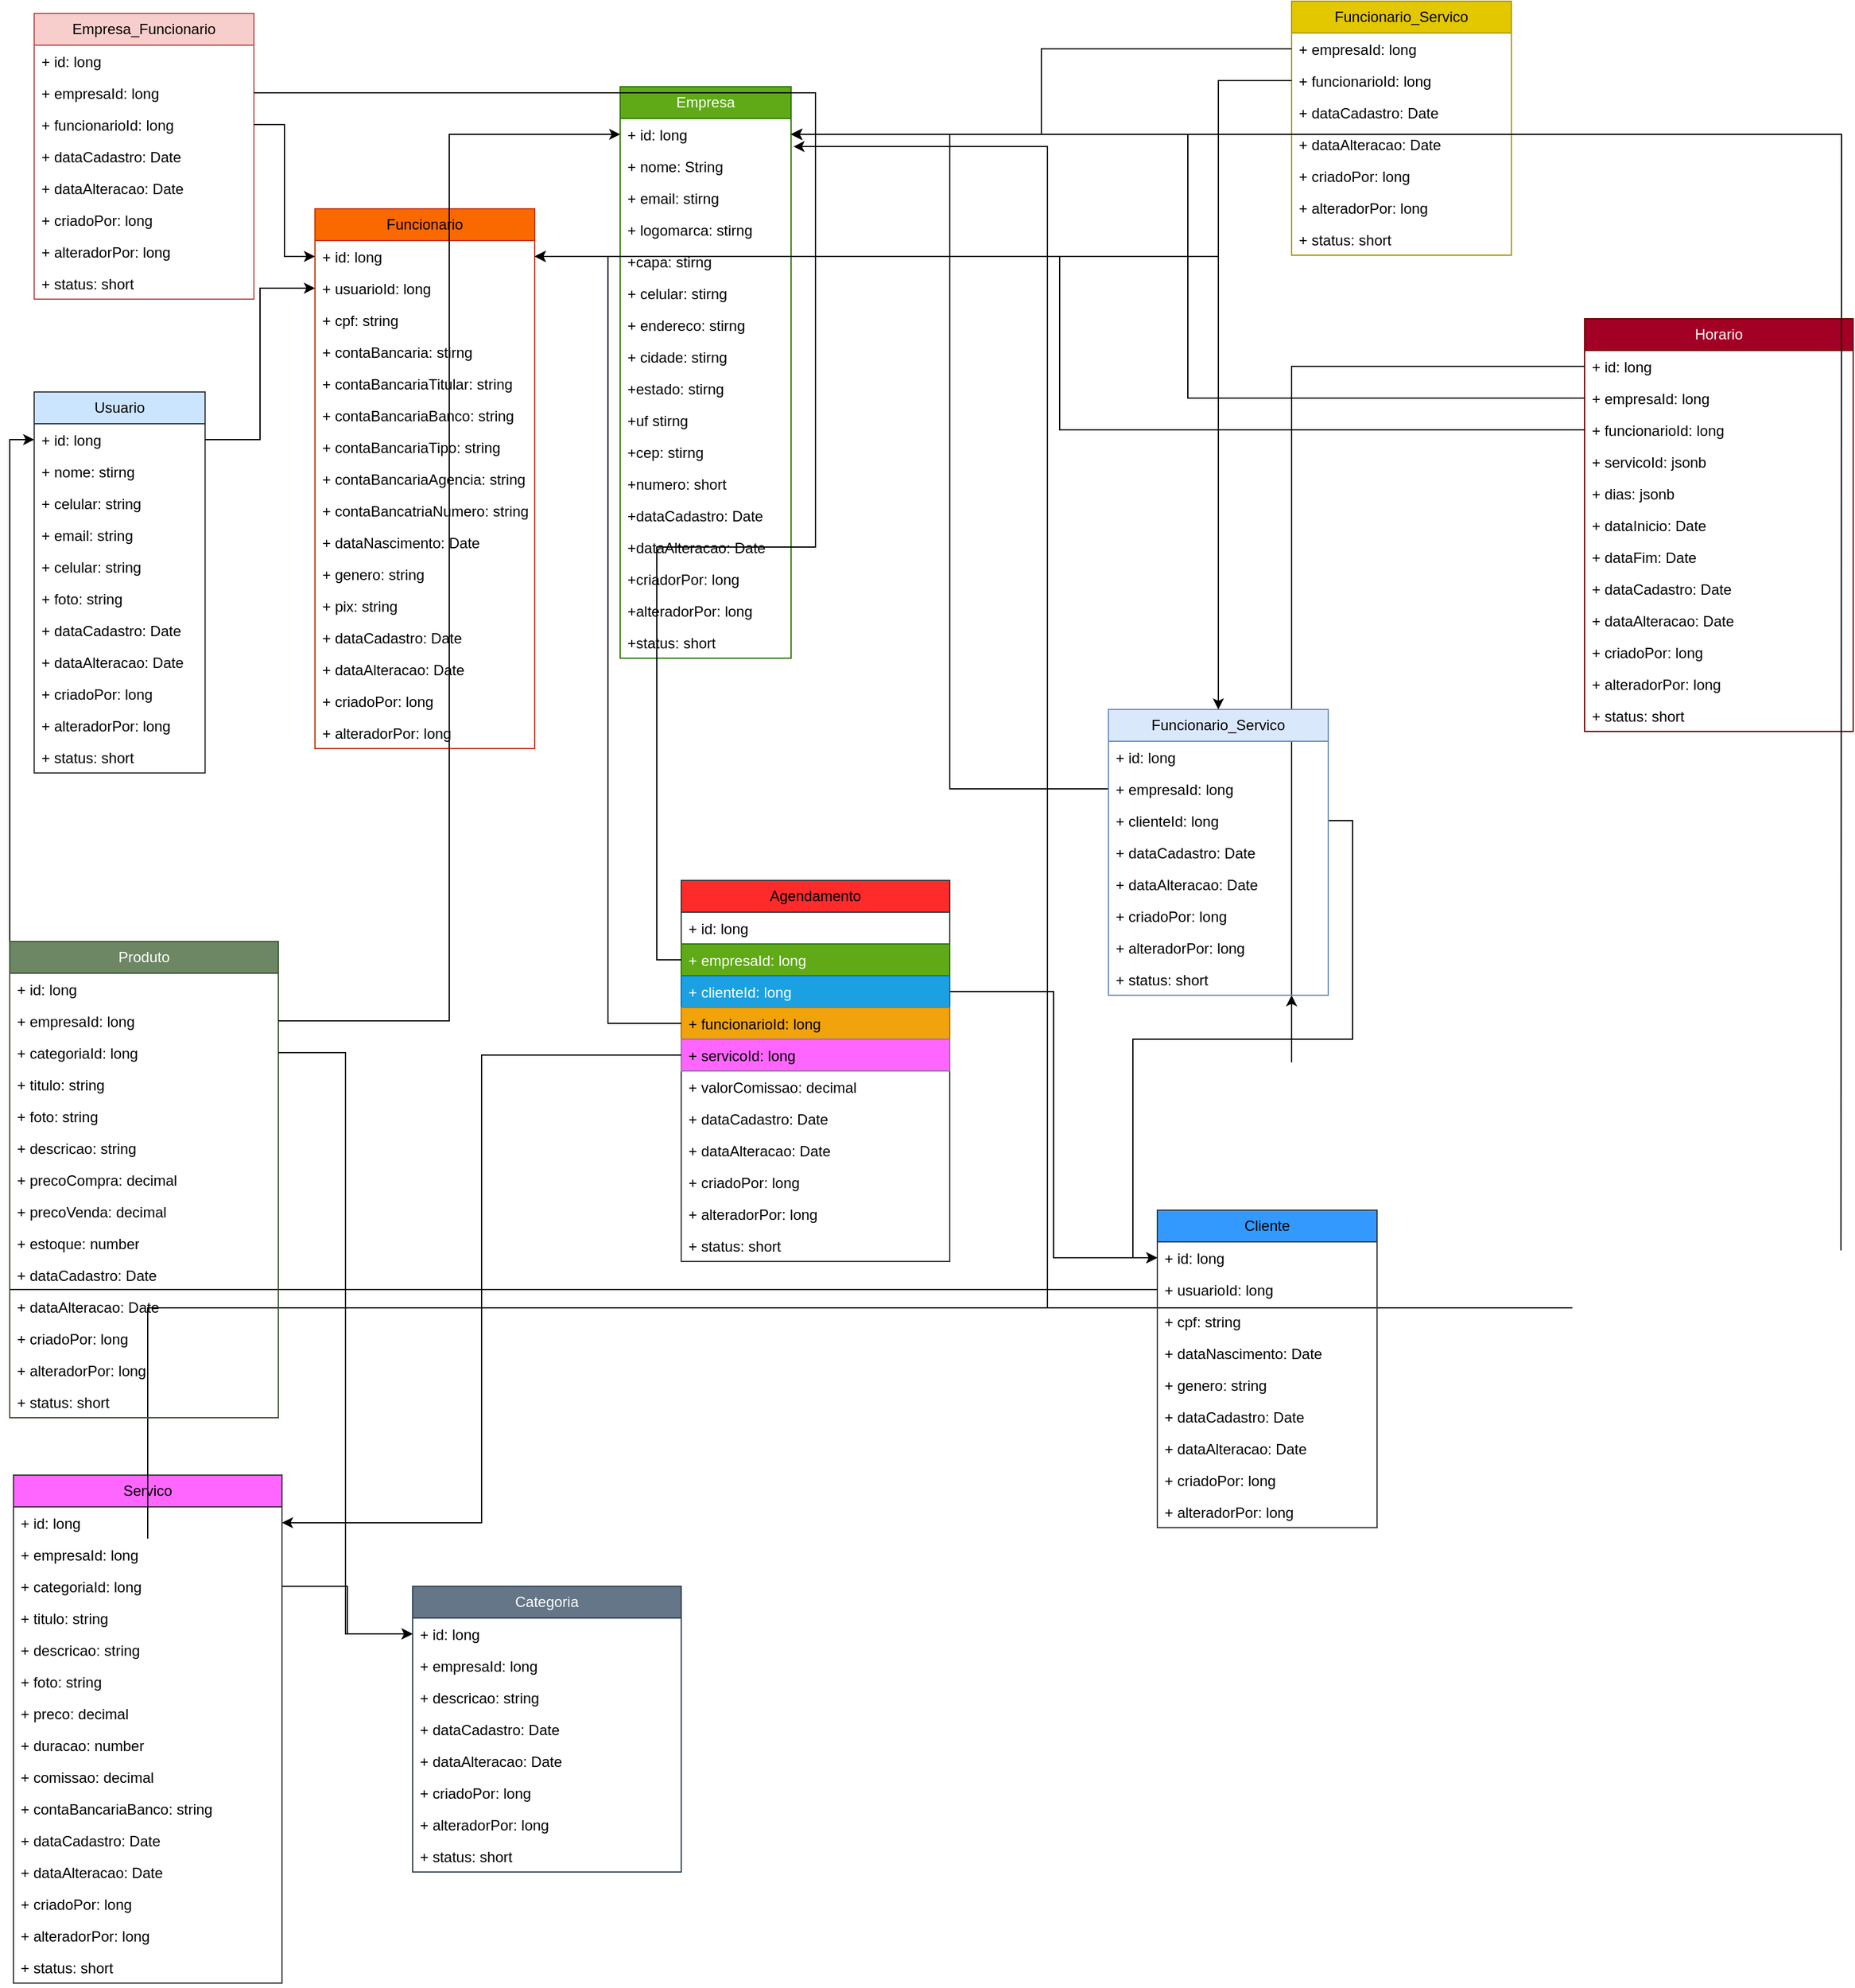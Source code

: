 <mxfile version="24.7.6">
  <diagram name="Página-1" id="XXt5jo8fjW2HpwsutsX3">
    <mxGraphModel dx="4022" dy="2494" grid="1" gridSize="10" guides="1" tooltips="1" connect="1" arrows="1" fold="1" page="1" pageScale="1" pageWidth="827" pageHeight="1169" math="0" shadow="0">
      <root>
        <mxCell id="0" />
        <mxCell id="1" parent="0" />
        <mxCell id="HWtut3ZIkHQCooh8XRnG-1" value="Empresa" style="swimlane;fontStyle=0;childLayout=stackLayout;horizontal=1;startSize=26;fillColor=#60a917;horizontalStack=0;resizeParent=1;resizeParentMax=0;resizeLast=0;collapsible=1;marginBottom=0;whiteSpace=wrap;html=1;strokeColor=#2D7600;fontColor=#ffffff;" vertex="1" parent="1">
          <mxGeometry x="-330" y="-280" width="140" height="468" as="geometry" />
        </mxCell>
        <mxCell id="HWtut3ZIkHQCooh8XRnG-2" value="+ id: long" style="text;strokeColor=none;fillColor=none;align=left;verticalAlign=top;spacingLeft=4;spacingRight=4;overflow=hidden;rotatable=0;points=[[0,0.5],[1,0.5]];portConstraint=eastwest;whiteSpace=wrap;html=1;" vertex="1" parent="HWtut3ZIkHQCooh8XRnG-1">
          <mxGeometry y="26" width="140" height="26" as="geometry" />
        </mxCell>
        <mxCell id="HWtut3ZIkHQCooh8XRnG-3" value="+ nome: String" style="text;strokeColor=none;fillColor=none;align=left;verticalAlign=top;spacingLeft=4;spacingRight=4;overflow=hidden;rotatable=0;points=[[0,0.5],[1,0.5]];portConstraint=eastwest;whiteSpace=wrap;html=1;" vertex="1" parent="HWtut3ZIkHQCooh8XRnG-1">
          <mxGeometry y="52" width="140" height="26" as="geometry" />
        </mxCell>
        <mxCell id="HWtut3ZIkHQCooh8XRnG-4" value="+ email: stirng" style="text;strokeColor=none;fillColor=none;align=left;verticalAlign=top;spacingLeft=4;spacingRight=4;overflow=hidden;rotatable=0;points=[[0,0.5],[1,0.5]];portConstraint=eastwest;whiteSpace=wrap;html=1;" vertex="1" parent="HWtut3ZIkHQCooh8XRnG-1">
          <mxGeometry y="78" width="140" height="26" as="geometry" />
        </mxCell>
        <mxCell id="HWtut3ZIkHQCooh8XRnG-5" value="+ logomarca: stirng" style="text;strokeColor=none;fillColor=none;align=left;verticalAlign=top;spacingLeft=4;spacingRight=4;overflow=hidden;rotatable=0;points=[[0,0.5],[1,0.5]];portConstraint=eastwest;whiteSpace=wrap;html=1;" vertex="1" parent="HWtut3ZIkHQCooh8XRnG-1">
          <mxGeometry y="104" width="140" height="26" as="geometry" />
        </mxCell>
        <mxCell id="HWtut3ZIkHQCooh8XRnG-14" value="+capa: stirng" style="text;strokeColor=none;fillColor=none;align=left;verticalAlign=top;spacingLeft=4;spacingRight=4;overflow=hidden;rotatable=0;points=[[0,0.5],[1,0.5]];portConstraint=eastwest;whiteSpace=wrap;html=1;" vertex="1" parent="HWtut3ZIkHQCooh8XRnG-1">
          <mxGeometry y="130" width="140" height="26" as="geometry" />
        </mxCell>
        <mxCell id="HWtut3ZIkHQCooh8XRnG-6" value="+ celular: stirng" style="text;strokeColor=none;fillColor=none;align=left;verticalAlign=top;spacingLeft=4;spacingRight=4;overflow=hidden;rotatable=0;points=[[0,0.5],[1,0.5]];portConstraint=eastwest;whiteSpace=wrap;html=1;" vertex="1" parent="HWtut3ZIkHQCooh8XRnG-1">
          <mxGeometry y="156" width="140" height="26" as="geometry" />
        </mxCell>
        <mxCell id="HWtut3ZIkHQCooh8XRnG-7" value="+ endereco: stirng" style="text;strokeColor=none;fillColor=none;align=left;verticalAlign=top;spacingLeft=4;spacingRight=4;overflow=hidden;rotatable=0;points=[[0,0.5],[1,0.5]];portConstraint=eastwest;whiteSpace=wrap;html=1;" vertex="1" parent="HWtut3ZIkHQCooh8XRnG-1">
          <mxGeometry y="182" width="140" height="26" as="geometry" />
        </mxCell>
        <mxCell id="HWtut3ZIkHQCooh8XRnG-8" value="+ cidade: stirng" style="text;strokeColor=none;fillColor=none;align=left;verticalAlign=top;spacingLeft=4;spacingRight=4;overflow=hidden;rotatable=0;points=[[0,0.5],[1,0.5]];portConstraint=eastwest;whiteSpace=wrap;html=1;" vertex="1" parent="HWtut3ZIkHQCooh8XRnG-1">
          <mxGeometry y="208" width="140" height="26" as="geometry" />
        </mxCell>
        <mxCell id="HWtut3ZIkHQCooh8XRnG-9" value="+estado: stirng" style="text;strokeColor=none;fillColor=none;align=left;verticalAlign=top;spacingLeft=4;spacingRight=4;overflow=hidden;rotatable=0;points=[[0,0.5],[1,0.5]];portConstraint=eastwest;whiteSpace=wrap;html=1;" vertex="1" parent="HWtut3ZIkHQCooh8XRnG-1">
          <mxGeometry y="234" width="140" height="26" as="geometry" />
        </mxCell>
        <mxCell id="HWtut3ZIkHQCooh8XRnG-10" value="+uf&amp;nbsp;stirng" style="text;strokeColor=none;fillColor=none;align=left;verticalAlign=top;spacingLeft=4;spacingRight=4;overflow=hidden;rotatable=0;points=[[0,0.5],[1,0.5]];portConstraint=eastwest;whiteSpace=wrap;html=1;" vertex="1" parent="HWtut3ZIkHQCooh8XRnG-1">
          <mxGeometry y="260" width="140" height="26" as="geometry" />
        </mxCell>
        <mxCell id="HWtut3ZIkHQCooh8XRnG-11" value="+cep:&amp;nbsp;stirng" style="text;strokeColor=none;fillColor=none;align=left;verticalAlign=top;spacingLeft=4;spacingRight=4;overflow=hidden;rotatable=0;points=[[0,0.5],[1,0.5]];portConstraint=eastwest;whiteSpace=wrap;html=1;" vertex="1" parent="HWtut3ZIkHQCooh8XRnG-1">
          <mxGeometry y="286" width="140" height="26" as="geometry" />
        </mxCell>
        <mxCell id="HWtut3ZIkHQCooh8XRnG-12" value="+numero: short" style="text;strokeColor=none;fillColor=none;align=left;verticalAlign=top;spacingLeft=4;spacingRight=4;overflow=hidden;rotatable=0;points=[[0,0.5],[1,0.5]];portConstraint=eastwest;whiteSpace=wrap;html=1;" vertex="1" parent="HWtut3ZIkHQCooh8XRnG-1">
          <mxGeometry y="312" width="140" height="26" as="geometry" />
        </mxCell>
        <mxCell id="HWtut3ZIkHQCooh8XRnG-13" value="+dataCadastro: Date" style="text;strokeColor=none;fillColor=none;align=left;verticalAlign=top;spacingLeft=4;spacingRight=4;overflow=hidden;rotatable=0;points=[[0,0.5],[1,0.5]];portConstraint=eastwest;whiteSpace=wrap;html=1;" vertex="1" parent="HWtut3ZIkHQCooh8XRnG-1">
          <mxGeometry y="338" width="140" height="26" as="geometry" />
        </mxCell>
        <mxCell id="HWtut3ZIkHQCooh8XRnG-33" value="+dataAlteracao: Date" style="text;strokeColor=none;fillColor=none;align=left;verticalAlign=top;spacingLeft=4;spacingRight=4;overflow=hidden;rotatable=0;points=[[0,0.5],[1,0.5]];portConstraint=eastwest;whiteSpace=wrap;html=1;" vertex="1" parent="HWtut3ZIkHQCooh8XRnG-1">
          <mxGeometry y="364" width="140" height="26" as="geometry" />
        </mxCell>
        <mxCell id="HWtut3ZIkHQCooh8XRnG-34" value="+criadorPor: long" style="text;strokeColor=none;fillColor=none;align=left;verticalAlign=top;spacingLeft=4;spacingRight=4;overflow=hidden;rotatable=0;points=[[0,0.5],[1,0.5]];portConstraint=eastwest;whiteSpace=wrap;html=1;" vertex="1" parent="HWtut3ZIkHQCooh8XRnG-1">
          <mxGeometry y="390" width="140" height="26" as="geometry" />
        </mxCell>
        <mxCell id="HWtut3ZIkHQCooh8XRnG-35" value="+alteradorPor: long" style="text;strokeColor=none;fillColor=none;align=left;verticalAlign=top;spacingLeft=4;spacingRight=4;overflow=hidden;rotatable=0;points=[[0,0.5],[1,0.5]];portConstraint=eastwest;whiteSpace=wrap;html=1;" vertex="1" parent="HWtut3ZIkHQCooh8XRnG-1">
          <mxGeometry y="416" width="140" height="26" as="geometry" />
        </mxCell>
        <mxCell id="HWtut3ZIkHQCooh8XRnG-68" value="+status: short" style="text;strokeColor=none;fillColor=none;align=left;verticalAlign=top;spacingLeft=4;spacingRight=4;overflow=hidden;rotatable=0;points=[[0,0.5],[1,0.5]];portConstraint=eastwest;whiteSpace=wrap;html=1;" vertex="1" parent="HWtut3ZIkHQCooh8XRnG-1">
          <mxGeometry y="442" width="140" height="26" as="geometry" />
        </mxCell>
        <mxCell id="HWtut3ZIkHQCooh8XRnG-15" value="Usuario" style="swimlane;fontStyle=0;childLayout=stackLayout;horizontal=1;startSize=26;fillColor=#cce5ff;horizontalStack=0;resizeParent=1;resizeParentMax=0;resizeLast=0;collapsible=1;marginBottom=0;whiteSpace=wrap;html=1;strokeColor=#36393d;" vertex="1" parent="1">
          <mxGeometry x="-810" y="-30" width="140" height="312" as="geometry" />
        </mxCell>
        <mxCell id="HWtut3ZIkHQCooh8XRnG-16" value="+ id: long" style="text;strokeColor=none;fillColor=none;align=left;verticalAlign=top;spacingLeft=4;spacingRight=4;overflow=hidden;rotatable=0;points=[[0,0.5],[1,0.5]];portConstraint=eastwest;whiteSpace=wrap;html=1;" vertex="1" parent="HWtut3ZIkHQCooh8XRnG-15">
          <mxGeometry y="26" width="140" height="26" as="geometry" />
        </mxCell>
        <mxCell id="HWtut3ZIkHQCooh8XRnG-17" value="+ nome:&amp;nbsp;stirng" style="text;strokeColor=none;fillColor=none;align=left;verticalAlign=top;spacingLeft=4;spacingRight=4;overflow=hidden;rotatable=0;points=[[0,0.5],[1,0.5]];portConstraint=eastwest;whiteSpace=wrap;html=1;" vertex="1" parent="HWtut3ZIkHQCooh8XRnG-15">
          <mxGeometry y="52" width="140" height="26" as="geometry" />
        </mxCell>
        <mxCell id="HWtut3ZIkHQCooh8XRnG-18" value="+ celular: string" style="text;strokeColor=none;fillColor=none;align=left;verticalAlign=top;spacingLeft=4;spacingRight=4;overflow=hidden;rotatable=0;points=[[0,0.5],[1,0.5]];portConstraint=eastwest;whiteSpace=wrap;html=1;" vertex="1" parent="HWtut3ZIkHQCooh8XRnG-15">
          <mxGeometry y="78" width="140" height="26" as="geometry" />
        </mxCell>
        <mxCell id="HWtut3ZIkHQCooh8XRnG-19" value="+ email: string" style="text;strokeColor=none;fillColor=none;align=left;verticalAlign=top;spacingLeft=4;spacingRight=4;overflow=hidden;rotatable=0;points=[[0,0.5],[1,0.5]];portConstraint=eastwest;whiteSpace=wrap;html=1;" vertex="1" parent="HWtut3ZIkHQCooh8XRnG-15">
          <mxGeometry y="104" width="140" height="26" as="geometry" />
        </mxCell>
        <mxCell id="HWtut3ZIkHQCooh8XRnG-20" value="+ celular: string" style="text;strokeColor=none;fillColor=none;align=left;verticalAlign=top;spacingLeft=4;spacingRight=4;overflow=hidden;rotatable=0;points=[[0,0.5],[1,0.5]];portConstraint=eastwest;whiteSpace=wrap;html=1;" vertex="1" parent="HWtut3ZIkHQCooh8XRnG-15">
          <mxGeometry y="130" width="140" height="26" as="geometry" />
        </mxCell>
        <mxCell id="HWtut3ZIkHQCooh8XRnG-21" value="+ foto: string" style="text;strokeColor=none;fillColor=none;align=left;verticalAlign=top;spacingLeft=4;spacingRight=4;overflow=hidden;rotatable=0;points=[[0,0.5],[1,0.5]];portConstraint=eastwest;whiteSpace=wrap;html=1;" vertex="1" parent="HWtut3ZIkHQCooh8XRnG-15">
          <mxGeometry y="156" width="140" height="26" as="geometry" />
        </mxCell>
        <mxCell id="HWtut3ZIkHQCooh8XRnG-26" value="+ dataCadastro: Date" style="text;strokeColor=none;fillColor=none;align=left;verticalAlign=top;spacingLeft=4;spacingRight=4;overflow=hidden;rotatable=0;points=[[0,0.5],[1,0.5]];portConstraint=eastwest;whiteSpace=wrap;html=1;" vertex="1" parent="HWtut3ZIkHQCooh8XRnG-15">
          <mxGeometry y="182" width="140" height="26" as="geometry" />
        </mxCell>
        <mxCell id="HWtut3ZIkHQCooh8XRnG-27" value="+ dataAlteracao: Date" style="text;strokeColor=none;fillColor=none;align=left;verticalAlign=top;spacingLeft=4;spacingRight=4;overflow=hidden;rotatable=0;points=[[0,0.5],[1,0.5]];portConstraint=eastwest;whiteSpace=wrap;html=1;" vertex="1" parent="HWtut3ZIkHQCooh8XRnG-15">
          <mxGeometry y="208" width="140" height="26" as="geometry" />
        </mxCell>
        <mxCell id="HWtut3ZIkHQCooh8XRnG-28" value="+ criadoPor: long" style="text;strokeColor=none;fillColor=none;align=left;verticalAlign=top;spacingLeft=4;spacingRight=4;overflow=hidden;rotatable=0;points=[[0,0.5],[1,0.5]];portConstraint=eastwest;whiteSpace=wrap;html=1;" vertex="1" parent="HWtut3ZIkHQCooh8XRnG-15">
          <mxGeometry y="234" width="140" height="26" as="geometry" />
        </mxCell>
        <mxCell id="HWtut3ZIkHQCooh8XRnG-29" value="+ alteradorPor: long" style="text;strokeColor=none;fillColor=none;align=left;verticalAlign=top;spacingLeft=4;spacingRight=4;overflow=hidden;rotatable=0;points=[[0,0.5],[1,0.5]];portConstraint=eastwest;whiteSpace=wrap;html=1;" vertex="1" parent="HWtut3ZIkHQCooh8XRnG-15">
          <mxGeometry y="260" width="140" height="26" as="geometry" />
        </mxCell>
        <mxCell id="HWtut3ZIkHQCooh8XRnG-70" value="+ status: short" style="text;strokeColor=none;fillColor=none;align=left;verticalAlign=top;spacingLeft=4;spacingRight=4;overflow=hidden;rotatable=0;points=[[0,0.5],[1,0.5]];portConstraint=eastwest;whiteSpace=wrap;html=1;" vertex="1" parent="HWtut3ZIkHQCooh8XRnG-15">
          <mxGeometry y="286" width="140" height="26" as="geometry" />
        </mxCell>
        <mxCell id="HWtut3ZIkHQCooh8XRnG-36" value="Funcionario" style="swimlane;fontStyle=0;childLayout=stackLayout;horizontal=1;startSize=26;fillColor=#fa6800;horizontalStack=0;resizeParent=1;resizeParentMax=0;resizeLast=0;collapsible=1;marginBottom=0;whiteSpace=wrap;html=1;strokeColor=#C73500;fontColor=#000000;" vertex="1" parent="1">
          <mxGeometry x="-580" y="-180" width="180" height="442" as="geometry" />
        </mxCell>
        <mxCell id="HWtut3ZIkHQCooh8XRnG-37" value="+ id: long" style="text;strokeColor=none;fillColor=none;align=left;verticalAlign=top;spacingLeft=4;spacingRight=4;overflow=hidden;rotatable=0;points=[[0,0.5],[1,0.5]];portConstraint=eastwest;whiteSpace=wrap;html=1;" vertex="1" parent="HWtut3ZIkHQCooh8XRnG-36">
          <mxGeometry y="26" width="180" height="26" as="geometry" />
        </mxCell>
        <mxCell id="HWtut3ZIkHQCooh8XRnG-50" value="+ usuarioId: long" style="text;strokeColor=none;fillColor=none;align=left;verticalAlign=top;spacingLeft=4;spacingRight=4;overflow=hidden;rotatable=0;points=[[0,0.5],[1,0.5]];portConstraint=eastwest;whiteSpace=wrap;html=1;" vertex="1" parent="HWtut3ZIkHQCooh8XRnG-36">
          <mxGeometry y="52" width="180" height="26" as="geometry" />
        </mxCell>
        <mxCell id="HWtut3ZIkHQCooh8XRnG-49" value="+ cpf: string" style="text;strokeColor=none;fillColor=none;align=left;verticalAlign=top;spacingLeft=4;spacingRight=4;overflow=hidden;rotatable=0;points=[[0,0.5],[1,0.5]];portConstraint=eastwest;whiteSpace=wrap;html=1;" vertex="1" parent="HWtut3ZIkHQCooh8XRnG-36">
          <mxGeometry y="78" width="180" height="26" as="geometry" />
        </mxCell>
        <mxCell id="HWtut3ZIkHQCooh8XRnG-38" value="+ contaBancaria:&amp;nbsp;stirng" style="text;strokeColor=none;fillColor=none;align=left;verticalAlign=top;spacingLeft=4;spacingRight=4;overflow=hidden;rotatable=0;points=[[0,0.5],[1,0.5]];portConstraint=eastwest;whiteSpace=wrap;html=1;" vertex="1" parent="HWtut3ZIkHQCooh8XRnG-36">
          <mxGeometry y="104" width="180" height="26" as="geometry" />
        </mxCell>
        <mxCell id="HWtut3ZIkHQCooh8XRnG-39" value="+ contaBancariaTitular: string" style="text;strokeColor=none;fillColor=none;align=left;verticalAlign=top;spacingLeft=4;spacingRight=4;overflow=hidden;rotatable=0;points=[[0,0.5],[1,0.5]];portConstraint=eastwest;whiteSpace=wrap;html=1;" vertex="1" parent="HWtut3ZIkHQCooh8XRnG-36">
          <mxGeometry y="130" width="180" height="26" as="geometry" />
        </mxCell>
        <mxCell id="HWtut3ZIkHQCooh8XRnG-40" value="+ contaBancariaBanco: string" style="text;strokeColor=none;fillColor=none;align=left;verticalAlign=top;spacingLeft=4;spacingRight=4;overflow=hidden;rotatable=0;points=[[0,0.5],[1,0.5]];portConstraint=eastwest;whiteSpace=wrap;html=1;" vertex="1" parent="HWtut3ZIkHQCooh8XRnG-36">
          <mxGeometry y="156" width="180" height="26" as="geometry" />
        </mxCell>
        <mxCell id="HWtut3ZIkHQCooh8XRnG-41" value="+ contaBancariaTipo: string" style="text;strokeColor=none;fillColor=none;align=left;verticalAlign=top;spacingLeft=4;spacingRight=4;overflow=hidden;rotatable=0;points=[[0,0.5],[1,0.5]];portConstraint=eastwest;whiteSpace=wrap;html=1;" vertex="1" parent="HWtut3ZIkHQCooh8XRnG-36">
          <mxGeometry y="182" width="180" height="26" as="geometry" />
        </mxCell>
        <mxCell id="HWtut3ZIkHQCooh8XRnG-42" value="+ contaBancariaAgencia: string" style="text;strokeColor=none;fillColor=none;align=left;verticalAlign=top;spacingLeft=4;spacingRight=4;overflow=hidden;rotatable=0;points=[[0,0.5],[1,0.5]];portConstraint=eastwest;whiteSpace=wrap;html=1;" vertex="1" parent="HWtut3ZIkHQCooh8XRnG-36">
          <mxGeometry y="208" width="180" height="26" as="geometry" />
        </mxCell>
        <mxCell id="HWtut3ZIkHQCooh8XRnG-43" value="+ contaBancatriaNumero: string" style="text;strokeColor=none;fillColor=none;align=left;verticalAlign=top;spacingLeft=4;spacingRight=4;overflow=hidden;rotatable=0;points=[[0,0.5],[1,0.5]];portConstraint=eastwest;whiteSpace=wrap;html=1;" vertex="1" parent="HWtut3ZIkHQCooh8XRnG-36">
          <mxGeometry y="234" width="180" height="26" as="geometry" />
        </mxCell>
        <mxCell id="HWtut3ZIkHQCooh8XRnG-22" value="+ dataNascimento: Date" style="text;strokeColor=none;fillColor=none;align=left;verticalAlign=top;spacingLeft=4;spacingRight=4;overflow=hidden;rotatable=0;points=[[0,0.5],[1,0.5]];portConstraint=eastwest;whiteSpace=wrap;html=1;" vertex="1" parent="HWtut3ZIkHQCooh8XRnG-36">
          <mxGeometry y="260" width="180" height="26" as="geometry" />
        </mxCell>
        <mxCell id="HWtut3ZIkHQCooh8XRnG-25" value="+ genero: string" style="text;strokeColor=none;fillColor=none;align=left;verticalAlign=top;spacingLeft=4;spacingRight=4;overflow=hidden;rotatable=0;points=[[0,0.5],[1,0.5]];portConstraint=eastwest;whiteSpace=wrap;html=1;" vertex="1" parent="HWtut3ZIkHQCooh8XRnG-36">
          <mxGeometry y="286" width="180" height="26" as="geometry" />
        </mxCell>
        <mxCell id="HWtut3ZIkHQCooh8XRnG-44" value="+ pix: string" style="text;strokeColor=none;fillColor=none;align=left;verticalAlign=top;spacingLeft=4;spacingRight=4;overflow=hidden;rotatable=0;points=[[0,0.5],[1,0.5]];portConstraint=eastwest;whiteSpace=wrap;html=1;" vertex="1" parent="HWtut3ZIkHQCooh8XRnG-36">
          <mxGeometry y="312" width="180" height="26" as="geometry" />
        </mxCell>
        <mxCell id="HWtut3ZIkHQCooh8XRnG-45" value="+ dataCadastro: Date" style="text;strokeColor=none;fillColor=none;align=left;verticalAlign=top;spacingLeft=4;spacingRight=4;overflow=hidden;rotatable=0;points=[[0,0.5],[1,0.5]];portConstraint=eastwest;whiteSpace=wrap;html=1;" vertex="1" parent="HWtut3ZIkHQCooh8XRnG-36">
          <mxGeometry y="338" width="180" height="26" as="geometry" />
        </mxCell>
        <mxCell id="HWtut3ZIkHQCooh8XRnG-46" value="+ dataAlteracao: Date" style="text;strokeColor=none;fillColor=none;align=left;verticalAlign=top;spacingLeft=4;spacingRight=4;overflow=hidden;rotatable=0;points=[[0,0.5],[1,0.5]];portConstraint=eastwest;whiteSpace=wrap;html=1;" vertex="1" parent="HWtut3ZIkHQCooh8XRnG-36">
          <mxGeometry y="364" width="180" height="26" as="geometry" />
        </mxCell>
        <mxCell id="HWtut3ZIkHQCooh8XRnG-47" value="+ criadoPor: long" style="text;strokeColor=none;fillColor=none;align=left;verticalAlign=top;spacingLeft=4;spacingRight=4;overflow=hidden;rotatable=0;points=[[0,0.5],[1,0.5]];portConstraint=eastwest;whiteSpace=wrap;html=1;" vertex="1" parent="HWtut3ZIkHQCooh8XRnG-36">
          <mxGeometry y="390" width="180" height="26" as="geometry" />
        </mxCell>
        <mxCell id="HWtut3ZIkHQCooh8XRnG-48" value="+ alteradorPor: long" style="text;strokeColor=none;fillColor=none;align=left;verticalAlign=top;spacingLeft=4;spacingRight=4;overflow=hidden;rotatable=0;points=[[0,0.5],[1,0.5]];portConstraint=eastwest;whiteSpace=wrap;html=1;" vertex="1" parent="HWtut3ZIkHQCooh8XRnG-36">
          <mxGeometry y="416" width="180" height="26" as="geometry" />
        </mxCell>
        <mxCell id="HWtut3ZIkHQCooh8XRnG-52" value="Servico" style="swimlane;fontStyle=0;childLayout=stackLayout;horizontal=1;startSize=26;fillColor=#FF66FF;horizontalStack=0;resizeParent=1;resizeParentMax=0;resizeLast=0;collapsible=1;marginBottom=0;whiteSpace=wrap;html=1;strokeColor=#36393d;" vertex="1" parent="1">
          <mxGeometry x="-827" y="857" width="220" height="416" as="geometry" />
        </mxCell>
        <mxCell id="HWtut3ZIkHQCooh8XRnG-53" value="+ id: long" style="text;strokeColor=none;fillColor=none;align=left;verticalAlign=top;spacingLeft=4;spacingRight=4;overflow=hidden;rotatable=0;points=[[0,0.5],[1,0.5]];portConstraint=eastwest;whiteSpace=wrap;html=1;" vertex="1" parent="HWtut3ZIkHQCooh8XRnG-52">
          <mxGeometry y="26" width="220" height="26" as="geometry" />
        </mxCell>
        <mxCell id="HWtut3ZIkHQCooh8XRnG-117" value="+ empresaId: long" style="text;strokeColor=none;fillColor=none;align=left;verticalAlign=top;spacingLeft=4;spacingRight=4;overflow=hidden;rotatable=0;points=[[0,0.5],[1,0.5]];portConstraint=eastwest;whiteSpace=wrap;html=1;" vertex="1" parent="HWtut3ZIkHQCooh8XRnG-52">
          <mxGeometry y="52" width="220" height="26" as="geometry" />
        </mxCell>
        <mxCell id="HWtut3ZIkHQCooh8XRnG-220" value="+ categoriaId: long" style="text;strokeColor=none;fillColor=none;align=left;verticalAlign=top;spacingLeft=4;spacingRight=4;overflow=hidden;rotatable=0;points=[[0,0.5],[1,0.5]];portConstraint=eastwest;whiteSpace=wrap;html=1;" vertex="1" parent="HWtut3ZIkHQCooh8XRnG-52">
          <mxGeometry y="78" width="220" height="26" as="geometry" />
        </mxCell>
        <mxCell id="HWtut3ZIkHQCooh8XRnG-54" value="+ titulo: string" style="text;strokeColor=none;fillColor=none;align=left;verticalAlign=top;spacingLeft=4;spacingRight=4;overflow=hidden;rotatable=0;points=[[0,0.5],[1,0.5]];portConstraint=eastwest;whiteSpace=wrap;html=1;" vertex="1" parent="HWtut3ZIkHQCooh8XRnG-52">
          <mxGeometry y="104" width="220" height="26" as="geometry" />
        </mxCell>
        <mxCell id="HWtut3ZIkHQCooh8XRnG-200" value="+ descricao: string" style="text;strokeColor=none;fillColor=none;align=left;verticalAlign=top;spacingLeft=4;spacingRight=4;overflow=hidden;rotatable=0;points=[[0,0.5],[1,0.5]];portConstraint=eastwest;whiteSpace=wrap;html=1;" vertex="1" parent="HWtut3ZIkHQCooh8XRnG-52">
          <mxGeometry y="130" width="220" height="26" as="geometry" />
        </mxCell>
        <mxCell id="HWtut3ZIkHQCooh8XRnG-120" value="+ foto: string" style="text;strokeColor=none;fillColor=none;align=left;verticalAlign=top;spacingLeft=4;spacingRight=4;overflow=hidden;rotatable=0;points=[[0,0.5],[1,0.5]];portConstraint=eastwest;whiteSpace=wrap;html=1;" vertex="1" parent="HWtut3ZIkHQCooh8XRnG-52">
          <mxGeometry y="156" width="220" height="26" as="geometry" />
        </mxCell>
        <mxCell id="HWtut3ZIkHQCooh8XRnG-55" value="+ preco: decimal" style="text;strokeColor=none;fillColor=none;align=left;verticalAlign=top;spacingLeft=4;spacingRight=4;overflow=hidden;rotatable=0;points=[[0,0.5],[1,0.5]];portConstraint=eastwest;whiteSpace=wrap;html=1;" vertex="1" parent="HWtut3ZIkHQCooh8XRnG-52">
          <mxGeometry y="182" width="220" height="26" as="geometry" />
        </mxCell>
        <mxCell id="HWtut3ZIkHQCooh8XRnG-56" value="+ duracao:&amp;nbsp;number" style="text;strokeColor=none;fillColor=none;align=left;verticalAlign=top;spacingLeft=4;spacingRight=4;overflow=hidden;rotatable=0;points=[[0,0.5],[1,0.5]];portConstraint=eastwest;whiteSpace=wrap;html=1;" vertex="1" parent="HWtut3ZIkHQCooh8XRnG-52">
          <mxGeometry y="208" width="220" height="26" as="geometry" />
        </mxCell>
        <mxCell id="HWtut3ZIkHQCooh8XRnG-57" value="+ comissao: decimal" style="text;strokeColor=none;fillColor=none;align=left;verticalAlign=top;spacingLeft=4;spacingRight=4;overflow=hidden;rotatable=0;points=[[0,0.5],[1,0.5]];portConstraint=eastwest;whiteSpace=wrap;html=1;" vertex="1" parent="HWtut3ZIkHQCooh8XRnG-52">
          <mxGeometry y="234" width="220" height="26" as="geometry" />
        </mxCell>
        <mxCell id="HWtut3ZIkHQCooh8XRnG-58" value="+ contaBancariaBanco: string" style="text;strokeColor=none;fillColor=none;align=left;verticalAlign=top;spacingLeft=4;spacingRight=4;overflow=hidden;rotatable=0;points=[[0,0.5],[1,0.5]];portConstraint=eastwest;whiteSpace=wrap;html=1;" vertex="1" parent="HWtut3ZIkHQCooh8XRnG-52">
          <mxGeometry y="260" width="220" height="26" as="geometry" />
        </mxCell>
        <mxCell id="HWtut3ZIkHQCooh8XRnG-63" value="+ dataCadastro: Date" style="text;strokeColor=none;fillColor=none;align=left;verticalAlign=top;spacingLeft=4;spacingRight=4;overflow=hidden;rotatable=0;points=[[0,0.5],[1,0.5]];portConstraint=eastwest;whiteSpace=wrap;html=1;" vertex="1" parent="HWtut3ZIkHQCooh8XRnG-52">
          <mxGeometry y="286" width="220" height="26" as="geometry" />
        </mxCell>
        <mxCell id="HWtut3ZIkHQCooh8XRnG-64" value="+ dataAlteracao: Date" style="text;strokeColor=none;fillColor=none;align=left;verticalAlign=top;spacingLeft=4;spacingRight=4;overflow=hidden;rotatable=0;points=[[0,0.5],[1,0.5]];portConstraint=eastwest;whiteSpace=wrap;html=1;" vertex="1" parent="HWtut3ZIkHQCooh8XRnG-52">
          <mxGeometry y="312" width="220" height="26" as="geometry" />
        </mxCell>
        <mxCell id="HWtut3ZIkHQCooh8XRnG-65" value="+ criadoPor: long" style="text;strokeColor=none;fillColor=none;align=left;verticalAlign=top;spacingLeft=4;spacingRight=4;overflow=hidden;rotatable=0;points=[[0,0.5],[1,0.5]];portConstraint=eastwest;whiteSpace=wrap;html=1;" vertex="1" parent="HWtut3ZIkHQCooh8XRnG-52">
          <mxGeometry y="338" width="220" height="26" as="geometry" />
        </mxCell>
        <mxCell id="HWtut3ZIkHQCooh8XRnG-66" value="+ alteradorPor: long" style="text;strokeColor=none;fillColor=none;align=left;verticalAlign=top;spacingLeft=4;spacingRight=4;overflow=hidden;rotatable=0;points=[[0,0.5],[1,0.5]];portConstraint=eastwest;whiteSpace=wrap;html=1;" vertex="1" parent="HWtut3ZIkHQCooh8XRnG-52">
          <mxGeometry y="364" width="220" height="26" as="geometry" />
        </mxCell>
        <mxCell id="HWtut3ZIkHQCooh8XRnG-71" value="+ status: short" style="text;strokeColor=none;fillColor=none;align=left;verticalAlign=top;spacingLeft=4;spacingRight=4;overflow=hidden;rotatable=0;points=[[0,0.5],[1,0.5]];portConstraint=eastwest;whiteSpace=wrap;html=1;" vertex="1" parent="HWtut3ZIkHQCooh8XRnG-52">
          <mxGeometry y="390" width="220" height="26" as="geometry" />
        </mxCell>
        <mxCell id="HWtut3ZIkHQCooh8XRnG-72" value="Horario" style="swimlane;fontStyle=0;childLayout=stackLayout;horizontal=1;startSize=26;fillColor=#a20025;horizontalStack=0;resizeParent=1;resizeParentMax=0;resizeLast=0;collapsible=1;marginBottom=0;whiteSpace=wrap;html=1;strokeColor=#6F0000;fontColor=#ffffff;" vertex="1" parent="1">
          <mxGeometry x="460" y="-90" width="220" height="338" as="geometry" />
        </mxCell>
        <mxCell id="HWtut3ZIkHQCooh8XRnG-73" value="+ id: long" style="text;strokeColor=none;fillColor=none;align=left;verticalAlign=top;spacingLeft=4;spacingRight=4;overflow=hidden;rotatable=0;points=[[0,0.5],[1,0.5]];portConstraint=eastwest;whiteSpace=wrap;html=1;" vertex="1" parent="HWtut3ZIkHQCooh8XRnG-72">
          <mxGeometry y="26" width="220" height="26" as="geometry" />
        </mxCell>
        <mxCell id="HWtut3ZIkHQCooh8XRnG-74" value="+ empresaId: long" style="text;strokeColor=none;fillColor=none;align=left;verticalAlign=top;spacingLeft=4;spacingRight=4;overflow=hidden;rotatable=0;points=[[0,0.5],[1,0.5]];portConstraint=eastwest;whiteSpace=wrap;html=1;" vertex="1" parent="HWtut3ZIkHQCooh8XRnG-72">
          <mxGeometry y="52" width="220" height="26" as="geometry" />
        </mxCell>
        <mxCell id="HWtut3ZIkHQCooh8XRnG-122" value="+ funcionarioId: long" style="text;strokeColor=none;fillColor=none;align=left;verticalAlign=top;spacingLeft=4;spacingRight=4;overflow=hidden;rotatable=0;points=[[0,0.5],[1,0.5]];portConstraint=eastwest;whiteSpace=wrap;html=1;" vertex="1" parent="HWtut3ZIkHQCooh8XRnG-72">
          <mxGeometry y="78" width="220" height="26" as="geometry" />
        </mxCell>
        <mxCell id="HWtut3ZIkHQCooh8XRnG-75" value="+ servicoId: jsonb" style="text;strokeColor=none;fillColor=none;align=left;verticalAlign=top;spacingLeft=4;spacingRight=4;overflow=hidden;rotatable=0;points=[[0,0.5],[1,0.5]];portConstraint=eastwest;whiteSpace=wrap;html=1;" vertex="1" parent="HWtut3ZIkHQCooh8XRnG-72">
          <mxGeometry y="104" width="220" height="26" as="geometry" />
        </mxCell>
        <mxCell id="HWtut3ZIkHQCooh8XRnG-76" value="+ dias:&amp;nbsp;jsonb" style="text;strokeColor=none;fillColor=none;align=left;verticalAlign=top;spacingLeft=4;spacingRight=4;overflow=hidden;rotatable=0;points=[[0,0.5],[1,0.5]];portConstraint=eastwest;whiteSpace=wrap;html=1;" vertex="1" parent="HWtut3ZIkHQCooh8XRnG-72">
          <mxGeometry y="130" width="220" height="26" as="geometry" />
        </mxCell>
        <mxCell id="HWtut3ZIkHQCooh8XRnG-81" value="+ dataInicio: Date" style="text;strokeColor=none;fillColor=none;align=left;verticalAlign=top;spacingLeft=4;spacingRight=4;overflow=hidden;rotatable=0;points=[[0,0.5],[1,0.5]];portConstraint=eastwest;whiteSpace=wrap;html=1;" vertex="1" parent="HWtut3ZIkHQCooh8XRnG-72">
          <mxGeometry y="156" width="220" height="26" as="geometry" />
        </mxCell>
        <mxCell id="HWtut3ZIkHQCooh8XRnG-82" value="+ dataFim: Date" style="text;strokeColor=none;fillColor=none;align=left;verticalAlign=top;spacingLeft=4;spacingRight=4;overflow=hidden;rotatable=0;points=[[0,0.5],[1,0.5]];portConstraint=eastwest;whiteSpace=wrap;html=1;" vertex="1" parent="HWtut3ZIkHQCooh8XRnG-72">
          <mxGeometry y="182" width="220" height="26" as="geometry" />
        </mxCell>
        <mxCell id="HWtut3ZIkHQCooh8XRnG-83" value="+ dataCadastro: Date" style="text;strokeColor=none;fillColor=none;align=left;verticalAlign=top;spacingLeft=4;spacingRight=4;overflow=hidden;rotatable=0;points=[[0,0.5],[1,0.5]];portConstraint=eastwest;whiteSpace=wrap;html=1;" vertex="1" parent="HWtut3ZIkHQCooh8XRnG-72">
          <mxGeometry y="208" width="220" height="26" as="geometry" />
        </mxCell>
        <mxCell id="HWtut3ZIkHQCooh8XRnG-84" value="+ dataAlteracao: Date" style="text;strokeColor=none;fillColor=none;align=left;verticalAlign=top;spacingLeft=4;spacingRight=4;overflow=hidden;rotatable=0;points=[[0,0.5],[1,0.5]];portConstraint=eastwest;whiteSpace=wrap;html=1;" vertex="1" parent="HWtut3ZIkHQCooh8XRnG-72">
          <mxGeometry y="234" width="220" height="26" as="geometry" />
        </mxCell>
        <mxCell id="HWtut3ZIkHQCooh8XRnG-85" value="+ criadoPor: long" style="text;strokeColor=none;fillColor=none;align=left;verticalAlign=top;spacingLeft=4;spacingRight=4;overflow=hidden;rotatable=0;points=[[0,0.5],[1,0.5]];portConstraint=eastwest;whiteSpace=wrap;html=1;" vertex="1" parent="HWtut3ZIkHQCooh8XRnG-72">
          <mxGeometry y="260" width="220" height="26" as="geometry" />
        </mxCell>
        <mxCell id="HWtut3ZIkHQCooh8XRnG-86" value="+ alteradorPor: long" style="text;strokeColor=none;fillColor=none;align=left;verticalAlign=top;spacingLeft=4;spacingRight=4;overflow=hidden;rotatable=0;points=[[0,0.5],[1,0.5]];portConstraint=eastwest;whiteSpace=wrap;html=1;" vertex="1" parent="HWtut3ZIkHQCooh8XRnG-72">
          <mxGeometry y="286" width="220" height="26" as="geometry" />
        </mxCell>
        <mxCell id="HWtut3ZIkHQCooh8XRnG-87" value="+ status: short" style="text;strokeColor=none;fillColor=none;align=left;verticalAlign=top;spacingLeft=4;spacingRight=4;overflow=hidden;rotatable=0;points=[[0,0.5],[1,0.5]];portConstraint=eastwest;whiteSpace=wrap;html=1;" vertex="1" parent="HWtut3ZIkHQCooh8XRnG-72">
          <mxGeometry y="312" width="220" height="26" as="geometry" />
        </mxCell>
        <mxCell id="HWtut3ZIkHQCooh8XRnG-89" value="Empresa_Funcionario" style="swimlane;fontStyle=0;childLayout=stackLayout;horizontal=1;startSize=26;fillColor=#f8cecc;horizontalStack=0;resizeParent=1;resizeParentMax=0;resizeLast=0;collapsible=1;marginBottom=0;whiteSpace=wrap;html=1;strokeColor=#b85450;" vertex="1" parent="1">
          <mxGeometry x="-810" y="-340" width="180" height="234" as="geometry" />
        </mxCell>
        <mxCell id="HWtut3ZIkHQCooh8XRnG-90" value="+ id: long" style="text;strokeColor=none;fillColor=none;align=left;verticalAlign=top;spacingLeft=4;spacingRight=4;overflow=hidden;rotatable=0;points=[[0,0.5],[1,0.5]];portConstraint=eastwest;whiteSpace=wrap;html=1;" vertex="1" parent="HWtut3ZIkHQCooh8XRnG-89">
          <mxGeometry y="26" width="180" height="26" as="geometry" />
        </mxCell>
        <mxCell id="HWtut3ZIkHQCooh8XRnG-104" value="+ empresaId: long" style="text;strokeColor=none;fillColor=none;align=left;verticalAlign=top;spacingLeft=4;spacingRight=4;overflow=hidden;rotatable=0;points=[[0,0.5],[1,0.5]];portConstraint=eastwest;whiteSpace=wrap;html=1;" vertex="1" parent="HWtut3ZIkHQCooh8XRnG-89">
          <mxGeometry y="52" width="180" height="26" as="geometry" />
        </mxCell>
        <mxCell id="HWtut3ZIkHQCooh8XRnG-91" value="+ funcionarioId: long" style="text;strokeColor=none;fillColor=none;align=left;verticalAlign=top;spacingLeft=4;spacingRight=4;overflow=hidden;rotatable=0;points=[[0,0.5],[1,0.5]];portConstraint=eastwest;whiteSpace=wrap;html=1;" vertex="1" parent="HWtut3ZIkHQCooh8XRnG-89">
          <mxGeometry y="78" width="180" height="26" as="geometry" />
        </mxCell>
        <mxCell id="HWtut3ZIkHQCooh8XRnG-100" value="+ dataCadastro: Date" style="text;strokeColor=none;fillColor=none;align=left;verticalAlign=top;spacingLeft=4;spacingRight=4;overflow=hidden;rotatable=0;points=[[0,0.5],[1,0.5]];portConstraint=eastwest;whiteSpace=wrap;html=1;" vertex="1" parent="HWtut3ZIkHQCooh8XRnG-89">
          <mxGeometry y="104" width="180" height="26" as="geometry" />
        </mxCell>
        <mxCell id="HWtut3ZIkHQCooh8XRnG-101" value="+ dataAlteracao: Date" style="text;strokeColor=none;fillColor=none;align=left;verticalAlign=top;spacingLeft=4;spacingRight=4;overflow=hidden;rotatable=0;points=[[0,0.5],[1,0.5]];portConstraint=eastwest;whiteSpace=wrap;html=1;" vertex="1" parent="HWtut3ZIkHQCooh8XRnG-89">
          <mxGeometry y="130" width="180" height="26" as="geometry" />
        </mxCell>
        <mxCell id="HWtut3ZIkHQCooh8XRnG-102" value="+ criadoPor: long" style="text;strokeColor=none;fillColor=none;align=left;verticalAlign=top;spacingLeft=4;spacingRight=4;overflow=hidden;rotatable=0;points=[[0,0.5],[1,0.5]];portConstraint=eastwest;whiteSpace=wrap;html=1;" vertex="1" parent="HWtut3ZIkHQCooh8XRnG-89">
          <mxGeometry y="156" width="180" height="26" as="geometry" />
        </mxCell>
        <mxCell id="HWtut3ZIkHQCooh8XRnG-103" value="+ alteradorPor: long" style="text;strokeColor=none;fillColor=none;align=left;verticalAlign=top;spacingLeft=4;spacingRight=4;overflow=hidden;rotatable=0;points=[[0,0.5],[1,0.5]];portConstraint=eastwest;whiteSpace=wrap;html=1;" vertex="1" parent="HWtut3ZIkHQCooh8XRnG-89">
          <mxGeometry y="182" width="180" height="26" as="geometry" />
        </mxCell>
        <mxCell id="HWtut3ZIkHQCooh8XRnG-105" value="+ status: short" style="text;strokeColor=none;fillColor=none;align=left;verticalAlign=top;spacingLeft=4;spacingRight=4;overflow=hidden;rotatable=0;points=[[0,0.5],[1,0.5]];portConstraint=eastwest;whiteSpace=wrap;html=1;" vertex="1" parent="HWtut3ZIkHQCooh8XRnG-89">
          <mxGeometry y="208" width="180" height="26" as="geometry" />
        </mxCell>
        <mxCell id="HWtut3ZIkHQCooh8XRnG-106" style="edgeStyle=orthogonalEdgeStyle;rounded=0;orthogonalLoop=1;jettySize=auto;html=1;entryX=1;entryY=0.5;entryDx=0;entryDy=0;" edge="1" parent="1" source="HWtut3ZIkHQCooh8XRnG-104" target="HWtut3ZIkHQCooh8XRnG-2">
          <mxGeometry relative="1" as="geometry" />
        </mxCell>
        <mxCell id="HWtut3ZIkHQCooh8XRnG-108" value="Funcionario_Servico" style="swimlane;fontStyle=0;childLayout=stackLayout;horizontal=1;startSize=26;fillColor=#e3c800;horizontalStack=0;resizeParent=1;resizeParentMax=0;resizeLast=0;collapsible=1;marginBottom=0;whiteSpace=wrap;html=1;strokeColor=#B09500;fontColor=#000000;" vertex="1" parent="1">
          <mxGeometry x="220" y="-350" width="180" height="208" as="geometry" />
        </mxCell>
        <mxCell id="HWtut3ZIkHQCooh8XRnG-110" value="+ empresaId: long" style="text;strokeColor=none;fillColor=none;align=left;verticalAlign=top;spacingLeft=4;spacingRight=4;overflow=hidden;rotatable=0;points=[[0,0.5],[1,0.5]];portConstraint=eastwest;whiteSpace=wrap;html=1;" vertex="1" parent="HWtut3ZIkHQCooh8XRnG-108">
          <mxGeometry y="26" width="180" height="26" as="geometry" />
        </mxCell>
        <mxCell id="HWtut3ZIkHQCooh8XRnG-111" value="+ funcionarioId: long" style="text;strokeColor=none;fillColor=none;align=left;verticalAlign=top;spacingLeft=4;spacingRight=4;overflow=hidden;rotatable=0;points=[[0,0.5],[1,0.5]];portConstraint=eastwest;whiteSpace=wrap;html=1;" vertex="1" parent="HWtut3ZIkHQCooh8XRnG-108">
          <mxGeometry y="52" width="180" height="26" as="geometry" />
        </mxCell>
        <mxCell id="HWtut3ZIkHQCooh8XRnG-112" value="+ dataCadastro: Date" style="text;strokeColor=none;fillColor=none;align=left;verticalAlign=top;spacingLeft=4;spacingRight=4;overflow=hidden;rotatable=0;points=[[0,0.5],[1,0.5]];portConstraint=eastwest;whiteSpace=wrap;html=1;" vertex="1" parent="HWtut3ZIkHQCooh8XRnG-108">
          <mxGeometry y="78" width="180" height="26" as="geometry" />
        </mxCell>
        <mxCell id="HWtut3ZIkHQCooh8XRnG-113" value="+ dataAlteracao: Date" style="text;strokeColor=none;fillColor=none;align=left;verticalAlign=top;spacingLeft=4;spacingRight=4;overflow=hidden;rotatable=0;points=[[0,0.5],[1,0.5]];portConstraint=eastwest;whiteSpace=wrap;html=1;" vertex="1" parent="HWtut3ZIkHQCooh8XRnG-108">
          <mxGeometry y="104" width="180" height="26" as="geometry" />
        </mxCell>
        <mxCell id="HWtut3ZIkHQCooh8XRnG-114" value="+ criadoPor: long" style="text;strokeColor=none;fillColor=none;align=left;verticalAlign=top;spacingLeft=4;spacingRight=4;overflow=hidden;rotatable=0;points=[[0,0.5],[1,0.5]];portConstraint=eastwest;whiteSpace=wrap;html=1;" vertex="1" parent="HWtut3ZIkHQCooh8XRnG-108">
          <mxGeometry y="130" width="180" height="26" as="geometry" />
        </mxCell>
        <mxCell id="HWtut3ZIkHQCooh8XRnG-115" value="+ alteradorPor: long" style="text;strokeColor=none;fillColor=none;align=left;verticalAlign=top;spacingLeft=4;spacingRight=4;overflow=hidden;rotatable=0;points=[[0,0.5],[1,0.5]];portConstraint=eastwest;whiteSpace=wrap;html=1;" vertex="1" parent="HWtut3ZIkHQCooh8XRnG-108">
          <mxGeometry y="156" width="180" height="26" as="geometry" />
        </mxCell>
        <mxCell id="HWtut3ZIkHQCooh8XRnG-116" value="+ status: short" style="text;strokeColor=none;fillColor=none;align=left;verticalAlign=top;spacingLeft=4;spacingRight=4;overflow=hidden;rotatable=0;points=[[0,0.5],[1,0.5]];portConstraint=eastwest;whiteSpace=wrap;html=1;" vertex="1" parent="HWtut3ZIkHQCooh8XRnG-108">
          <mxGeometry y="182" width="180" height="26" as="geometry" />
        </mxCell>
        <mxCell id="HWtut3ZIkHQCooh8XRnG-118" style="edgeStyle=orthogonalEdgeStyle;rounded=0;orthogonalLoop=1;jettySize=auto;html=1;entryX=1.014;entryY=0.885;entryDx=0;entryDy=0;entryPerimeter=0;" edge="1" parent="1" source="HWtut3ZIkHQCooh8XRnG-117" target="HWtut3ZIkHQCooh8XRnG-2">
          <mxGeometry relative="1" as="geometry">
            <Array as="points">
              <mxPoint x="450" y="720" />
              <mxPoint x="20" y="720" />
              <mxPoint x="20" y="79" />
            </Array>
          </mxGeometry>
        </mxCell>
        <mxCell id="HWtut3ZIkHQCooh8XRnG-121" style="edgeStyle=orthogonalEdgeStyle;rounded=0;orthogonalLoop=1;jettySize=auto;html=1;" edge="1" parent="1" source="HWtut3ZIkHQCooh8XRnG-149" target="HWtut3ZIkHQCooh8XRnG-2">
          <mxGeometry relative="1" as="geometry">
            <Array as="points" />
          </mxGeometry>
        </mxCell>
        <mxCell id="HWtut3ZIkHQCooh8XRnG-126" style="edgeStyle=orthogonalEdgeStyle;rounded=0;orthogonalLoop=1;jettySize=auto;html=1;" edge="1" parent="1" source="HWtut3ZIkHQCooh8XRnG-91" target="HWtut3ZIkHQCooh8XRnG-37">
          <mxGeometry relative="1" as="geometry" />
        </mxCell>
        <mxCell id="HWtut3ZIkHQCooh8XRnG-127" style="edgeStyle=orthogonalEdgeStyle;rounded=0;orthogonalLoop=1;jettySize=auto;html=1;" edge="1" parent="1" source="HWtut3ZIkHQCooh8XRnG-16" target="HWtut3ZIkHQCooh8XRnG-50">
          <mxGeometry relative="1" as="geometry" />
        </mxCell>
        <mxCell id="HWtut3ZIkHQCooh8XRnG-131" style="edgeStyle=orthogonalEdgeStyle;rounded=0;orthogonalLoop=1;jettySize=auto;html=1;" edge="1" parent="1" source="HWtut3ZIkHQCooh8XRnG-110" target="HWtut3ZIkHQCooh8XRnG-2">
          <mxGeometry relative="1" as="geometry" />
        </mxCell>
        <mxCell id="HWtut3ZIkHQCooh8XRnG-132" style="edgeStyle=orthogonalEdgeStyle;rounded=0;orthogonalLoop=1;jettySize=auto;html=1;" edge="1" parent="1" source="HWtut3ZIkHQCooh8XRnG-149" target="HWtut3ZIkHQCooh8XRnG-37">
          <mxGeometry relative="1" as="geometry" />
        </mxCell>
        <mxCell id="HWtut3ZIkHQCooh8XRnG-133" value="Cliente" style="swimlane;fontStyle=0;childLayout=stackLayout;horizontal=1;startSize=26;fillColor=#3399FF;horizontalStack=0;resizeParent=1;resizeParentMax=0;resizeLast=0;collapsible=1;marginBottom=0;whiteSpace=wrap;html=1;strokeColor=#36393d;" vertex="1" parent="1">
          <mxGeometry x="110" y="640" width="180" height="260" as="geometry" />
        </mxCell>
        <mxCell id="HWtut3ZIkHQCooh8XRnG-134" value="+ id: long" style="text;strokeColor=none;fillColor=none;align=left;verticalAlign=top;spacingLeft=4;spacingRight=4;overflow=hidden;rotatable=0;points=[[0,0.5],[1,0.5]];portConstraint=eastwest;whiteSpace=wrap;html=1;" vertex="1" parent="HWtut3ZIkHQCooh8XRnG-133">
          <mxGeometry y="26" width="180" height="26" as="geometry" />
        </mxCell>
        <mxCell id="HWtut3ZIkHQCooh8XRnG-135" value="+ usuarioId: long" style="text;strokeColor=none;fillColor=none;align=left;verticalAlign=top;spacingLeft=4;spacingRight=4;overflow=hidden;rotatable=0;points=[[0,0.5],[1,0.5]];portConstraint=eastwest;whiteSpace=wrap;html=1;" vertex="1" parent="HWtut3ZIkHQCooh8XRnG-133">
          <mxGeometry y="52" width="180" height="26" as="geometry" />
        </mxCell>
        <mxCell id="HWtut3ZIkHQCooh8XRnG-136" value="+ cpf: string" style="text;strokeColor=none;fillColor=none;align=left;verticalAlign=top;spacingLeft=4;spacingRight=4;overflow=hidden;rotatable=0;points=[[0,0.5],[1,0.5]];portConstraint=eastwest;whiteSpace=wrap;html=1;" vertex="1" parent="HWtut3ZIkHQCooh8XRnG-133">
          <mxGeometry y="78" width="180" height="26" as="geometry" />
        </mxCell>
        <mxCell id="HWtut3ZIkHQCooh8XRnG-159" value="+ dataNascimento: Date" style="text;strokeColor=none;fillColor=none;align=left;verticalAlign=top;spacingLeft=4;spacingRight=4;overflow=hidden;rotatable=0;points=[[0,0.5],[1,0.5]];portConstraint=eastwest;whiteSpace=wrap;html=1;" vertex="1" parent="HWtut3ZIkHQCooh8XRnG-133">
          <mxGeometry y="104" width="180" height="26" as="geometry" />
        </mxCell>
        <mxCell id="HWtut3ZIkHQCooh8XRnG-158" value="+ genero: string" style="text;strokeColor=none;fillColor=none;align=left;verticalAlign=top;spacingLeft=4;spacingRight=4;overflow=hidden;rotatable=0;points=[[0,0.5],[1,0.5]];portConstraint=eastwest;whiteSpace=wrap;html=1;" vertex="1" parent="HWtut3ZIkHQCooh8XRnG-133">
          <mxGeometry y="130" width="180" height="26" as="geometry" />
        </mxCell>
        <mxCell id="HWtut3ZIkHQCooh8XRnG-144" value="+ dataCadastro: Date" style="text;strokeColor=none;fillColor=none;align=left;verticalAlign=top;spacingLeft=4;spacingRight=4;overflow=hidden;rotatable=0;points=[[0,0.5],[1,0.5]];portConstraint=eastwest;whiteSpace=wrap;html=1;" vertex="1" parent="HWtut3ZIkHQCooh8XRnG-133">
          <mxGeometry y="156" width="180" height="26" as="geometry" />
        </mxCell>
        <mxCell id="HWtut3ZIkHQCooh8XRnG-145" value="+ dataAlteracao: Date" style="text;strokeColor=none;fillColor=none;align=left;verticalAlign=top;spacingLeft=4;spacingRight=4;overflow=hidden;rotatable=0;points=[[0,0.5],[1,0.5]];portConstraint=eastwest;whiteSpace=wrap;html=1;" vertex="1" parent="HWtut3ZIkHQCooh8XRnG-133">
          <mxGeometry y="182" width="180" height="26" as="geometry" />
        </mxCell>
        <mxCell id="HWtut3ZIkHQCooh8XRnG-146" value="+ criadoPor: long" style="text;strokeColor=none;fillColor=none;align=left;verticalAlign=top;spacingLeft=4;spacingRight=4;overflow=hidden;rotatable=0;points=[[0,0.5],[1,0.5]];portConstraint=eastwest;whiteSpace=wrap;html=1;" vertex="1" parent="HWtut3ZIkHQCooh8XRnG-133">
          <mxGeometry y="208" width="180" height="26" as="geometry" />
        </mxCell>
        <mxCell id="HWtut3ZIkHQCooh8XRnG-147" value="+ alteradorPor: long" style="text;strokeColor=none;fillColor=none;align=left;verticalAlign=top;spacingLeft=4;spacingRight=4;overflow=hidden;rotatable=0;points=[[0,0.5],[1,0.5]];portConstraint=eastwest;whiteSpace=wrap;html=1;" vertex="1" parent="HWtut3ZIkHQCooh8XRnG-133">
          <mxGeometry y="234" width="180" height="26" as="geometry" />
        </mxCell>
        <mxCell id="HWtut3ZIkHQCooh8XRnG-148" style="edgeStyle=orthogonalEdgeStyle;rounded=0;orthogonalLoop=1;jettySize=auto;html=1;entryX=0;entryY=0.5;entryDx=0;entryDy=0;" edge="1" parent="1" source="HWtut3ZIkHQCooh8XRnG-135" target="HWtut3ZIkHQCooh8XRnG-16">
          <mxGeometry relative="1" as="geometry" />
        </mxCell>
        <mxCell id="HWtut3ZIkHQCooh8XRnG-160" style="edgeStyle=orthogonalEdgeStyle;rounded=0;orthogonalLoop=1;jettySize=auto;html=1;" edge="1" parent="1" source="HWtut3ZIkHQCooh8XRnG-152" target="HWtut3ZIkHQCooh8XRnG-134">
          <mxGeometry relative="1" as="geometry" />
        </mxCell>
        <mxCell id="HWtut3ZIkHQCooh8XRnG-161" style="edgeStyle=orthogonalEdgeStyle;rounded=0;orthogonalLoop=1;jettySize=auto;html=1;" edge="1" parent="1" source="HWtut3ZIkHQCooh8XRnG-151" target="HWtut3ZIkHQCooh8XRnG-2">
          <mxGeometry relative="1" as="geometry" />
        </mxCell>
        <mxCell id="HWtut3ZIkHQCooh8XRnG-162" value="Agendamento" style="swimlane;fontStyle=0;childLayout=stackLayout;horizontal=1;startSize=26;fillColor=#FF2B2B;horizontalStack=0;resizeParent=1;resizeParentMax=0;resizeLast=0;collapsible=1;marginBottom=0;whiteSpace=wrap;html=1;strokeColor=#36393d;" vertex="1" parent="1">
          <mxGeometry x="-280" y="370" width="220" height="312" as="geometry" />
        </mxCell>
        <mxCell id="HWtut3ZIkHQCooh8XRnG-163" value="+ id: long" style="text;strokeColor=none;fillColor=none;align=left;verticalAlign=top;spacingLeft=4;spacingRight=4;overflow=hidden;rotatable=0;points=[[0,0.5],[1,0.5]];portConstraint=eastwest;whiteSpace=wrap;html=1;" vertex="1" parent="HWtut3ZIkHQCooh8XRnG-162">
          <mxGeometry y="26" width="220" height="26" as="geometry" />
        </mxCell>
        <mxCell id="HWtut3ZIkHQCooh8XRnG-164" value="+ empresaId: long" style="text;strokeColor=#2D7600;fillColor=#60a917;align=left;verticalAlign=top;spacingLeft=4;spacingRight=4;overflow=hidden;rotatable=0;points=[[0,0.5],[1,0.5]];portConstraint=eastwest;whiteSpace=wrap;html=1;fontColor=#ffffff;" vertex="1" parent="HWtut3ZIkHQCooh8XRnG-162">
          <mxGeometry y="52" width="220" height="26" as="geometry" />
        </mxCell>
        <mxCell id="HWtut3ZIkHQCooh8XRnG-165" value="+ clienteId: long" style="text;strokeColor=#006EAF;fillColor=#1ba1e2;align=left;verticalAlign=top;spacingLeft=4;spacingRight=4;overflow=hidden;rotatable=0;points=[[0,0.5],[1,0.5]];portConstraint=eastwest;whiteSpace=wrap;html=1;fontColor=#ffffff;" vertex="1" parent="HWtut3ZIkHQCooh8XRnG-162">
          <mxGeometry y="78" width="220" height="26" as="geometry" />
        </mxCell>
        <mxCell id="HWtut3ZIkHQCooh8XRnG-175" value="+ funcionarioId: long" style="text;strokeColor=#BD7000;fillColor=#f0a30a;align=left;verticalAlign=top;spacingLeft=4;spacingRight=4;overflow=hidden;rotatable=0;points=[[0,0.5],[1,0.5]];portConstraint=eastwest;whiteSpace=wrap;html=1;fontColor=#000000;" vertex="1" parent="HWtut3ZIkHQCooh8XRnG-162">
          <mxGeometry y="104" width="220" height="26" as="geometry" />
        </mxCell>
        <mxCell id="HWtut3ZIkHQCooh8XRnG-166" value="+ servicoId: long" style="text;strokeColor=#9673a6;fillColor=#FF66FF;align=left;verticalAlign=top;spacingLeft=4;spacingRight=4;overflow=hidden;rotatable=0;points=[[0,0.5],[1,0.5]];portConstraint=eastwest;whiteSpace=wrap;html=1;" vertex="1" parent="HWtut3ZIkHQCooh8XRnG-162">
          <mxGeometry y="130" width="220" height="26" as="geometry" />
        </mxCell>
        <mxCell id="HWtut3ZIkHQCooh8XRnG-180" value="+ valorComissao: decimal" style="text;strokeColor=none;fillColor=none;align=left;verticalAlign=top;spacingLeft=4;spacingRight=4;overflow=hidden;rotatable=0;points=[[0,0.5],[1,0.5]];portConstraint=eastwest;whiteSpace=wrap;html=1;" vertex="1" parent="HWtut3ZIkHQCooh8XRnG-162">
          <mxGeometry y="156" width="220" height="26" as="geometry" />
        </mxCell>
        <mxCell id="HWtut3ZIkHQCooh8XRnG-170" value="+ dataCadastro: Date" style="text;strokeColor=none;fillColor=none;align=left;verticalAlign=top;spacingLeft=4;spacingRight=4;overflow=hidden;rotatable=0;points=[[0,0.5],[1,0.5]];portConstraint=eastwest;whiteSpace=wrap;html=1;" vertex="1" parent="HWtut3ZIkHQCooh8XRnG-162">
          <mxGeometry y="182" width="220" height="26" as="geometry" />
        </mxCell>
        <mxCell id="HWtut3ZIkHQCooh8XRnG-171" value="+ dataAlteracao: Date" style="text;strokeColor=none;fillColor=none;align=left;verticalAlign=top;spacingLeft=4;spacingRight=4;overflow=hidden;rotatable=0;points=[[0,0.5],[1,0.5]];portConstraint=eastwest;whiteSpace=wrap;html=1;" vertex="1" parent="HWtut3ZIkHQCooh8XRnG-162">
          <mxGeometry y="208" width="220" height="26" as="geometry" />
        </mxCell>
        <mxCell id="HWtut3ZIkHQCooh8XRnG-172" value="+ criadoPor: long" style="text;strokeColor=none;fillColor=none;align=left;verticalAlign=top;spacingLeft=4;spacingRight=4;overflow=hidden;rotatable=0;points=[[0,0.5],[1,0.5]];portConstraint=eastwest;whiteSpace=wrap;html=1;" vertex="1" parent="HWtut3ZIkHQCooh8XRnG-162">
          <mxGeometry y="234" width="220" height="26" as="geometry" />
        </mxCell>
        <mxCell id="HWtut3ZIkHQCooh8XRnG-173" value="+ alteradorPor: long" style="text;strokeColor=none;fillColor=none;align=left;verticalAlign=top;spacingLeft=4;spacingRight=4;overflow=hidden;rotatable=0;points=[[0,0.5],[1,0.5]];portConstraint=eastwest;whiteSpace=wrap;html=1;" vertex="1" parent="HWtut3ZIkHQCooh8XRnG-162">
          <mxGeometry y="260" width="220" height="26" as="geometry" />
        </mxCell>
        <mxCell id="HWtut3ZIkHQCooh8XRnG-174" value="+ status: short" style="text;strokeColor=none;fillColor=none;align=left;verticalAlign=top;spacingLeft=4;spacingRight=4;overflow=hidden;rotatable=0;points=[[0,0.5],[1,0.5]];portConstraint=eastwest;whiteSpace=wrap;html=1;" vertex="1" parent="HWtut3ZIkHQCooh8XRnG-162">
          <mxGeometry y="286" width="220" height="26" as="geometry" />
        </mxCell>
        <mxCell id="HWtut3ZIkHQCooh8XRnG-176" style="edgeStyle=orthogonalEdgeStyle;rounded=0;orthogonalLoop=1;jettySize=auto;html=1;" edge="1" parent="1" target="HWtut3ZIkHQCooh8XRnG-2">
          <mxGeometry relative="1" as="geometry">
            <mxPoint x="670" y="673.0" as="sourcePoint" />
          </mxGeometry>
        </mxCell>
        <mxCell id="HWtut3ZIkHQCooh8XRnG-177" style="edgeStyle=orthogonalEdgeStyle;rounded=0;orthogonalLoop=1;jettySize=auto;html=1;" edge="1" parent="1" source="HWtut3ZIkHQCooh8XRnG-165" target="HWtut3ZIkHQCooh8XRnG-134">
          <mxGeometry relative="1" as="geometry" />
        </mxCell>
        <mxCell id="HWtut3ZIkHQCooh8XRnG-178" style="edgeStyle=orthogonalEdgeStyle;rounded=0;orthogonalLoop=1;jettySize=auto;html=1;" edge="1" parent="1" source="HWtut3ZIkHQCooh8XRnG-175" target="HWtut3ZIkHQCooh8XRnG-37">
          <mxGeometry relative="1" as="geometry" />
        </mxCell>
        <mxCell id="HWtut3ZIkHQCooh8XRnG-179" style="edgeStyle=orthogonalEdgeStyle;rounded=0;orthogonalLoop=1;jettySize=auto;html=1;" edge="1" parent="1" source="HWtut3ZIkHQCooh8XRnG-166" target="HWtut3ZIkHQCooh8XRnG-53">
          <mxGeometry relative="1" as="geometry" />
        </mxCell>
        <mxCell id="HWtut3ZIkHQCooh8XRnG-183" value="Produto" style="swimlane;fontStyle=0;childLayout=stackLayout;horizontal=1;startSize=26;fillColor=#6d8764;horizontalStack=0;resizeParent=1;resizeParentMax=0;resizeLast=0;collapsible=1;marginBottom=0;whiteSpace=wrap;html=1;strokeColor=#3A5431;fontColor=#ffffff;" vertex="1" parent="1">
          <mxGeometry x="-830" y="420" width="220" height="390" as="geometry" />
        </mxCell>
        <mxCell id="HWtut3ZIkHQCooh8XRnG-184" value="+ id: long" style="text;strokeColor=none;fillColor=none;align=left;verticalAlign=top;spacingLeft=4;spacingRight=4;overflow=hidden;rotatable=0;points=[[0,0.5],[1,0.5]];portConstraint=eastwest;whiteSpace=wrap;html=1;" vertex="1" parent="HWtut3ZIkHQCooh8XRnG-183">
          <mxGeometry y="26" width="220" height="26" as="geometry" />
        </mxCell>
        <mxCell id="HWtut3ZIkHQCooh8XRnG-185" value="+ empresaId: long" style="text;strokeColor=none;fillColor=none;align=left;verticalAlign=top;spacingLeft=4;spacingRight=4;overflow=hidden;rotatable=0;points=[[0,0.5],[1,0.5]];portConstraint=eastwest;whiteSpace=wrap;html=1;" vertex="1" parent="HWtut3ZIkHQCooh8XRnG-183">
          <mxGeometry y="52" width="220" height="26" as="geometry" />
        </mxCell>
        <mxCell id="HWtut3ZIkHQCooh8XRnG-218" value="+ categoriaId: long" style="text;strokeColor=none;fillColor=none;align=left;verticalAlign=top;spacingLeft=4;spacingRight=4;overflow=hidden;rotatable=0;points=[[0,0.5],[1,0.5]];portConstraint=eastwest;whiteSpace=wrap;html=1;" vertex="1" parent="HWtut3ZIkHQCooh8XRnG-183">
          <mxGeometry y="78" width="220" height="26" as="geometry" />
        </mxCell>
        <mxCell id="HWtut3ZIkHQCooh8XRnG-198" value="+ titulo: string" style="text;strokeColor=none;fillColor=none;align=left;verticalAlign=top;spacingLeft=4;spacingRight=4;overflow=hidden;rotatable=0;points=[[0,0.5],[1,0.5]];portConstraint=eastwest;whiteSpace=wrap;html=1;" vertex="1" parent="HWtut3ZIkHQCooh8XRnG-183">
          <mxGeometry y="104" width="220" height="26" as="geometry" />
        </mxCell>
        <mxCell id="HWtut3ZIkHQCooh8XRnG-186" value="+ foto: string" style="text;strokeColor=none;fillColor=none;align=left;verticalAlign=top;spacingLeft=4;spacingRight=4;overflow=hidden;rotatable=0;points=[[0,0.5],[1,0.5]];portConstraint=eastwest;whiteSpace=wrap;html=1;" vertex="1" parent="HWtut3ZIkHQCooh8XRnG-183">
          <mxGeometry y="130" width="220" height="26" as="geometry" />
        </mxCell>
        <mxCell id="HWtut3ZIkHQCooh8XRnG-187" value="+ descricao: string" style="text;strokeColor=none;fillColor=none;align=left;verticalAlign=top;spacingLeft=4;spacingRight=4;overflow=hidden;rotatable=0;points=[[0,0.5],[1,0.5]];portConstraint=eastwest;whiteSpace=wrap;html=1;" vertex="1" parent="HWtut3ZIkHQCooh8XRnG-183">
          <mxGeometry y="156" width="220" height="26" as="geometry" />
        </mxCell>
        <mxCell id="HWtut3ZIkHQCooh8XRnG-188" value="+ precoCompra: decimal" style="text;strokeColor=none;fillColor=none;align=left;verticalAlign=top;spacingLeft=4;spacingRight=4;overflow=hidden;rotatable=0;points=[[0,0.5],[1,0.5]];portConstraint=eastwest;whiteSpace=wrap;html=1;" vertex="1" parent="HWtut3ZIkHQCooh8XRnG-183">
          <mxGeometry y="182" width="220" height="26" as="geometry" />
        </mxCell>
        <mxCell id="HWtut3ZIkHQCooh8XRnG-197" value="+ precoVenda: decimal" style="text;strokeColor=none;fillColor=none;align=left;verticalAlign=top;spacingLeft=4;spacingRight=4;overflow=hidden;rotatable=0;points=[[0,0.5],[1,0.5]];portConstraint=eastwest;whiteSpace=wrap;html=1;" vertex="1" parent="HWtut3ZIkHQCooh8XRnG-183">
          <mxGeometry y="208" width="220" height="26" as="geometry" />
        </mxCell>
        <mxCell id="HWtut3ZIkHQCooh8XRnG-189" value="+ estoque:&amp;nbsp;number" style="text;strokeColor=none;fillColor=none;align=left;verticalAlign=top;spacingLeft=4;spacingRight=4;overflow=hidden;rotatable=0;points=[[0,0.5],[1,0.5]];portConstraint=eastwest;whiteSpace=wrap;html=1;" vertex="1" parent="HWtut3ZIkHQCooh8XRnG-183">
          <mxGeometry y="234" width="220" height="26" as="geometry" />
        </mxCell>
        <mxCell id="HWtut3ZIkHQCooh8XRnG-192" value="+ dataCadastro: Date" style="text;strokeColor=none;fillColor=none;align=left;verticalAlign=top;spacingLeft=4;spacingRight=4;overflow=hidden;rotatable=0;points=[[0,0.5],[1,0.5]];portConstraint=eastwest;whiteSpace=wrap;html=1;" vertex="1" parent="HWtut3ZIkHQCooh8XRnG-183">
          <mxGeometry y="260" width="220" height="26" as="geometry" />
        </mxCell>
        <mxCell id="HWtut3ZIkHQCooh8XRnG-193" value="+ dataAlteracao: Date" style="text;strokeColor=none;fillColor=none;align=left;verticalAlign=top;spacingLeft=4;spacingRight=4;overflow=hidden;rotatable=0;points=[[0,0.5],[1,0.5]];portConstraint=eastwest;whiteSpace=wrap;html=1;" vertex="1" parent="HWtut3ZIkHQCooh8XRnG-183">
          <mxGeometry y="286" width="220" height="26" as="geometry" />
        </mxCell>
        <mxCell id="HWtut3ZIkHQCooh8XRnG-194" value="+ criadoPor: long" style="text;strokeColor=none;fillColor=none;align=left;verticalAlign=top;spacingLeft=4;spacingRight=4;overflow=hidden;rotatable=0;points=[[0,0.5],[1,0.5]];portConstraint=eastwest;whiteSpace=wrap;html=1;" vertex="1" parent="HWtut3ZIkHQCooh8XRnG-183">
          <mxGeometry y="312" width="220" height="26" as="geometry" />
        </mxCell>
        <mxCell id="HWtut3ZIkHQCooh8XRnG-195" value="+ alteradorPor: long" style="text;strokeColor=none;fillColor=none;align=left;verticalAlign=top;spacingLeft=4;spacingRight=4;overflow=hidden;rotatable=0;points=[[0,0.5],[1,0.5]];portConstraint=eastwest;whiteSpace=wrap;html=1;" vertex="1" parent="HWtut3ZIkHQCooh8XRnG-183">
          <mxGeometry y="338" width="220" height="26" as="geometry" />
        </mxCell>
        <mxCell id="HWtut3ZIkHQCooh8XRnG-196" value="+ status: short" style="text;strokeColor=none;fillColor=none;align=left;verticalAlign=top;spacingLeft=4;spacingRight=4;overflow=hidden;rotatable=0;points=[[0,0.5],[1,0.5]];portConstraint=eastwest;whiteSpace=wrap;html=1;" vertex="1" parent="HWtut3ZIkHQCooh8XRnG-183">
          <mxGeometry y="364" width="220" height="26" as="geometry" />
        </mxCell>
        <mxCell id="HWtut3ZIkHQCooh8XRnG-199" style="edgeStyle=orthogonalEdgeStyle;rounded=0;orthogonalLoop=1;jettySize=auto;html=1;" edge="1" parent="1" source="HWtut3ZIkHQCooh8XRnG-185" target="HWtut3ZIkHQCooh8XRnG-2">
          <mxGeometry relative="1" as="geometry" />
        </mxCell>
        <mxCell id="HWtut3ZIkHQCooh8XRnG-202" value="" style="edgeStyle=orthogonalEdgeStyle;rounded=0;orthogonalLoop=1;jettySize=auto;html=1;" edge="1" parent="1" source="HWtut3ZIkHQCooh8XRnG-111" target="HWtut3ZIkHQCooh8XRnG-149">
          <mxGeometry relative="1" as="geometry">
            <mxPoint x="414" y="546" as="sourcePoint" />
            <mxPoint x="670" y="69" as="targetPoint" />
          </mxGeometry>
        </mxCell>
        <mxCell id="HWtut3ZIkHQCooh8XRnG-203" value="Categoria" style="swimlane;fontStyle=0;childLayout=stackLayout;horizontal=1;startSize=26;fillColor=#647687;horizontalStack=0;resizeParent=1;resizeParentMax=0;resizeLast=0;collapsible=1;marginBottom=0;whiteSpace=wrap;html=1;strokeColor=#314354;swimlaneFillColor=none;fontColor=#ffffff;" vertex="1" parent="1">
          <mxGeometry x="-500" y="948" width="220" height="234" as="geometry" />
        </mxCell>
        <mxCell id="HWtut3ZIkHQCooh8XRnG-204" value="+ id: long" style="text;strokeColor=none;fillColor=none;align=left;verticalAlign=top;spacingLeft=4;spacingRight=4;overflow=hidden;rotatable=0;points=[[0,0.5],[1,0.5]];portConstraint=eastwest;whiteSpace=wrap;html=1;" vertex="1" parent="HWtut3ZIkHQCooh8XRnG-203">
          <mxGeometry y="26" width="220" height="26" as="geometry" />
        </mxCell>
        <mxCell id="HWtut3ZIkHQCooh8XRnG-205" value="+ empresaId: long" style="text;strokeColor=none;fillColor=none;align=left;verticalAlign=top;spacingLeft=4;spacingRight=4;overflow=hidden;rotatable=0;points=[[0,0.5],[1,0.5]];portConstraint=eastwest;whiteSpace=wrap;html=1;" vertex="1" parent="HWtut3ZIkHQCooh8XRnG-203">
          <mxGeometry y="52" width="220" height="26" as="geometry" />
        </mxCell>
        <mxCell id="HWtut3ZIkHQCooh8XRnG-206" value="+ descricao: string" style="text;strokeColor=none;fillColor=none;align=left;verticalAlign=top;spacingLeft=4;spacingRight=4;overflow=hidden;rotatable=0;points=[[0,0.5],[1,0.5]];portConstraint=eastwest;whiteSpace=wrap;html=1;" vertex="1" parent="HWtut3ZIkHQCooh8XRnG-203">
          <mxGeometry y="78" width="220" height="26" as="geometry" />
        </mxCell>
        <mxCell id="HWtut3ZIkHQCooh8XRnG-213" value="+ dataCadastro: Date" style="text;strokeColor=none;fillColor=none;align=left;verticalAlign=top;spacingLeft=4;spacingRight=4;overflow=hidden;rotatable=0;points=[[0,0.5],[1,0.5]];portConstraint=eastwest;whiteSpace=wrap;html=1;" vertex="1" parent="HWtut3ZIkHQCooh8XRnG-203">
          <mxGeometry y="104" width="220" height="26" as="geometry" />
        </mxCell>
        <mxCell id="HWtut3ZIkHQCooh8XRnG-214" value="+ dataAlteracao: Date" style="text;strokeColor=none;fillColor=none;align=left;verticalAlign=top;spacingLeft=4;spacingRight=4;overflow=hidden;rotatable=0;points=[[0,0.5],[1,0.5]];portConstraint=eastwest;whiteSpace=wrap;html=1;" vertex="1" parent="HWtut3ZIkHQCooh8XRnG-203">
          <mxGeometry y="130" width="220" height="26" as="geometry" />
        </mxCell>
        <mxCell id="HWtut3ZIkHQCooh8XRnG-215" value="+ criadoPor: long" style="text;strokeColor=none;fillColor=none;align=left;verticalAlign=top;spacingLeft=4;spacingRight=4;overflow=hidden;rotatable=0;points=[[0,0.5],[1,0.5]];portConstraint=eastwest;whiteSpace=wrap;html=1;" vertex="1" parent="HWtut3ZIkHQCooh8XRnG-203">
          <mxGeometry y="156" width="220" height="26" as="geometry" />
        </mxCell>
        <mxCell id="HWtut3ZIkHQCooh8XRnG-216" value="+ alteradorPor: long" style="text;strokeColor=none;fillColor=none;align=left;verticalAlign=top;spacingLeft=4;spacingRight=4;overflow=hidden;rotatable=0;points=[[0,0.5],[1,0.5]];portConstraint=eastwest;whiteSpace=wrap;html=1;" vertex="1" parent="HWtut3ZIkHQCooh8XRnG-203">
          <mxGeometry y="182" width="220" height="26" as="geometry" />
        </mxCell>
        <mxCell id="HWtut3ZIkHQCooh8XRnG-217" value="+ status: short" style="text;strokeColor=none;fillColor=none;align=left;verticalAlign=top;spacingLeft=4;spacingRight=4;overflow=hidden;rotatable=0;points=[[0,0.5],[1,0.5]];portConstraint=eastwest;whiteSpace=wrap;html=1;" vertex="1" parent="HWtut3ZIkHQCooh8XRnG-203">
          <mxGeometry y="208" width="220" height="26" as="geometry" />
        </mxCell>
        <mxCell id="HWtut3ZIkHQCooh8XRnG-219" style="edgeStyle=orthogonalEdgeStyle;rounded=0;orthogonalLoop=1;jettySize=auto;html=1;entryX=0;entryY=0.5;entryDx=0;entryDy=0;" edge="1" parent="1" source="HWtut3ZIkHQCooh8XRnG-218" target="HWtut3ZIkHQCooh8XRnG-204">
          <mxGeometry relative="1" as="geometry" />
        </mxCell>
        <mxCell id="HWtut3ZIkHQCooh8XRnG-223" style="edgeStyle=orthogonalEdgeStyle;rounded=0;orthogonalLoop=1;jettySize=auto;html=1;" edge="1" parent="1" source="HWtut3ZIkHQCooh8XRnG-220" target="HWtut3ZIkHQCooh8XRnG-204">
          <mxGeometry relative="1" as="geometry" />
        </mxCell>
        <mxCell id="HWtut3ZIkHQCooh8XRnG-224" style="edgeStyle=orthogonalEdgeStyle;rounded=0;orthogonalLoop=1;jettySize=auto;html=1;" edge="1" parent="1" source="HWtut3ZIkHQCooh8XRnG-164" target="HWtut3ZIkHQCooh8XRnG-2">
          <mxGeometry relative="1" as="geometry" />
        </mxCell>
        <mxCell id="HWtut3ZIkHQCooh8XRnG-225" style="edgeStyle=orthogonalEdgeStyle;rounded=0;orthogonalLoop=1;jettySize=auto;html=1;" edge="1" parent="1" source="HWtut3ZIkHQCooh8XRnG-122" target="HWtut3ZIkHQCooh8XRnG-37">
          <mxGeometry relative="1" as="geometry" />
        </mxCell>
        <mxCell id="HWtut3ZIkHQCooh8XRnG-226" style="edgeStyle=orthogonalEdgeStyle;rounded=0;orthogonalLoop=1;jettySize=auto;html=1;" edge="1" parent="1" source="HWtut3ZIkHQCooh8XRnG-74" target="HWtut3ZIkHQCooh8XRnG-2">
          <mxGeometry relative="1" as="geometry" />
        </mxCell>
        <mxCell id="HWtut3ZIkHQCooh8XRnG-234" value="" style="edgeStyle=orthogonalEdgeStyle;rounded=0;orthogonalLoop=1;jettySize=auto;html=1;" edge="1" parent="1" source="HWtut3ZIkHQCooh8XRnG-73" target="HWtut3ZIkHQCooh8XRnG-149">
          <mxGeometry relative="1" as="geometry">
            <mxPoint x="560" y="-518" as="sourcePoint" />
            <mxPoint x="-260" y="-228" as="targetPoint" />
            <Array as="points">
              <mxPoint x="220" y="519" />
              <mxPoint x="220" y="69" />
            </Array>
          </mxGeometry>
        </mxCell>
        <mxCell id="HWtut3ZIkHQCooh8XRnG-149" value="Funcionario_Servico" style="swimlane;fontStyle=0;childLayout=stackLayout;horizontal=1;startSize=26;fillColor=#dae8fc;horizontalStack=0;resizeParent=1;resizeParentMax=0;resizeLast=0;collapsible=1;marginBottom=0;whiteSpace=wrap;html=1;strokeColor=#6c8ebf;" vertex="1" parent="1">
          <mxGeometry x="70" y="230" width="180" height="234" as="geometry" />
        </mxCell>
        <mxCell id="HWtut3ZIkHQCooh8XRnG-150" value="+ id: long" style="text;strokeColor=none;fillColor=none;align=left;verticalAlign=top;spacingLeft=4;spacingRight=4;overflow=hidden;rotatable=0;points=[[0,0.5],[1,0.5]];portConstraint=eastwest;whiteSpace=wrap;html=1;" vertex="1" parent="HWtut3ZIkHQCooh8XRnG-149">
          <mxGeometry y="26" width="180" height="26" as="geometry" />
        </mxCell>
        <mxCell id="HWtut3ZIkHQCooh8XRnG-151" value="+ empresaId: long" style="text;strokeColor=none;fillColor=none;align=left;verticalAlign=top;spacingLeft=4;spacingRight=4;overflow=hidden;rotatable=0;points=[[0,0.5],[1,0.5]];portConstraint=eastwest;whiteSpace=wrap;html=1;" vertex="1" parent="HWtut3ZIkHQCooh8XRnG-149">
          <mxGeometry y="52" width="180" height="26" as="geometry" />
        </mxCell>
        <mxCell id="HWtut3ZIkHQCooh8XRnG-152" value="+ clienteId: long" style="text;strokeColor=none;fillColor=none;align=left;verticalAlign=top;spacingLeft=4;spacingRight=4;overflow=hidden;rotatable=0;points=[[0,0.5],[1,0.5]];portConstraint=eastwest;whiteSpace=wrap;html=1;" vertex="1" parent="HWtut3ZIkHQCooh8XRnG-149">
          <mxGeometry y="78" width="180" height="26" as="geometry" />
        </mxCell>
        <mxCell id="HWtut3ZIkHQCooh8XRnG-153" value="+ dataCadastro: Date" style="text;strokeColor=none;fillColor=none;align=left;verticalAlign=top;spacingLeft=4;spacingRight=4;overflow=hidden;rotatable=0;points=[[0,0.5],[1,0.5]];portConstraint=eastwest;whiteSpace=wrap;html=1;" vertex="1" parent="HWtut3ZIkHQCooh8XRnG-149">
          <mxGeometry y="104" width="180" height="26" as="geometry" />
        </mxCell>
        <mxCell id="HWtut3ZIkHQCooh8XRnG-154" value="+ dataAlteracao: Date" style="text;strokeColor=none;fillColor=none;align=left;verticalAlign=top;spacingLeft=4;spacingRight=4;overflow=hidden;rotatable=0;points=[[0,0.5],[1,0.5]];portConstraint=eastwest;whiteSpace=wrap;html=1;" vertex="1" parent="HWtut3ZIkHQCooh8XRnG-149">
          <mxGeometry y="130" width="180" height="26" as="geometry" />
        </mxCell>
        <mxCell id="HWtut3ZIkHQCooh8XRnG-155" value="+ criadoPor: long" style="text;strokeColor=none;fillColor=none;align=left;verticalAlign=top;spacingLeft=4;spacingRight=4;overflow=hidden;rotatable=0;points=[[0,0.5],[1,0.5]];portConstraint=eastwest;whiteSpace=wrap;html=1;" vertex="1" parent="HWtut3ZIkHQCooh8XRnG-149">
          <mxGeometry y="156" width="180" height="26" as="geometry" />
        </mxCell>
        <mxCell id="HWtut3ZIkHQCooh8XRnG-156" value="+ alteradorPor: long" style="text;strokeColor=none;fillColor=none;align=left;verticalAlign=top;spacingLeft=4;spacingRight=4;overflow=hidden;rotatable=0;points=[[0,0.5],[1,0.5]];portConstraint=eastwest;whiteSpace=wrap;html=1;" vertex="1" parent="HWtut3ZIkHQCooh8XRnG-149">
          <mxGeometry y="182" width="180" height="26" as="geometry" />
        </mxCell>
        <mxCell id="HWtut3ZIkHQCooh8XRnG-157" value="+ status: short" style="text;strokeColor=none;fillColor=none;align=left;verticalAlign=top;spacingLeft=4;spacingRight=4;overflow=hidden;rotatable=0;points=[[0,0.5],[1,0.5]];portConstraint=eastwest;whiteSpace=wrap;html=1;" vertex="1" parent="HWtut3ZIkHQCooh8XRnG-149">
          <mxGeometry y="208" width="180" height="26" as="geometry" />
        </mxCell>
      </root>
    </mxGraphModel>
  </diagram>
</mxfile>

